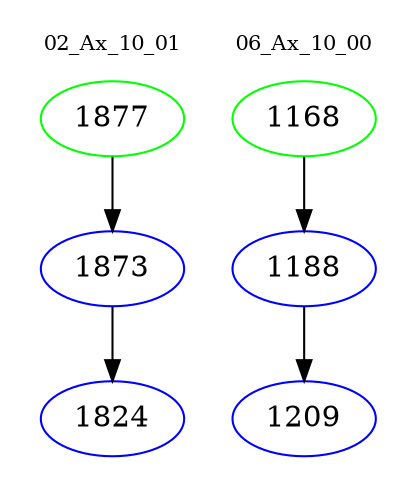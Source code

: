 digraph{
subgraph cluster_0 {
color = white
label = "02_Ax_10_01";
fontsize=10;
T0_1877 [label="1877", color="green"]
T0_1877 -> T0_1873 [color="black"]
T0_1873 [label="1873", color="blue"]
T0_1873 -> T0_1824 [color="black"]
T0_1824 [label="1824", color="blue"]
}
subgraph cluster_1 {
color = white
label = "06_Ax_10_00";
fontsize=10;
T1_1168 [label="1168", color="green"]
T1_1168 -> T1_1188 [color="black"]
T1_1188 [label="1188", color="blue"]
T1_1188 -> T1_1209 [color="black"]
T1_1209 [label="1209", color="blue"]
}
}
